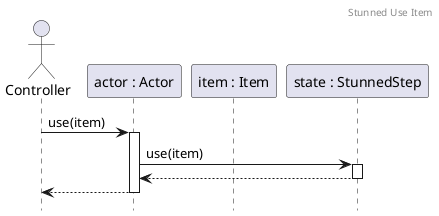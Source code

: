 @startuml StunnedItemUse
header Stunned Use Item

hide footbox
autoactivate on

actor A as "Controller"
participant B as "actor : Actor"
participant D as "item : Item"
participant C as "state : StunnedStep"
A -> B : use(item)
B -> C : use(item)
return
return

@enduml